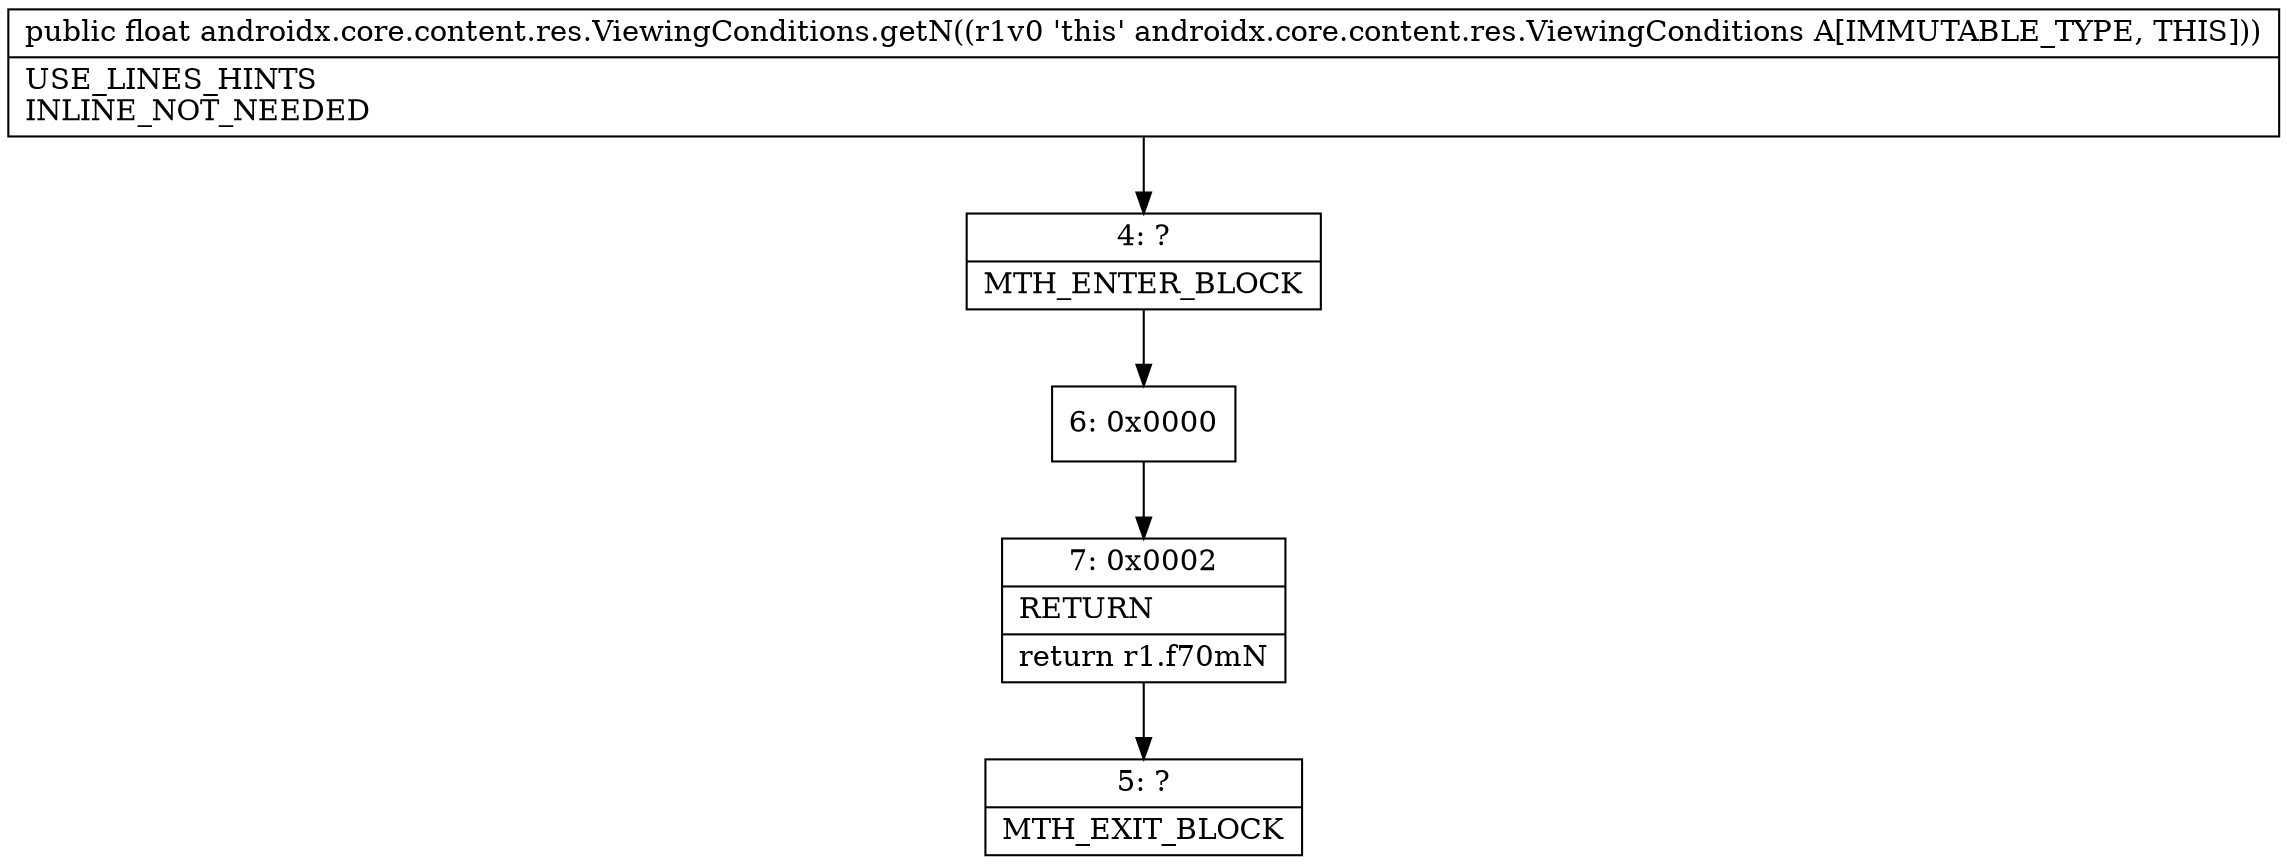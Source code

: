 digraph "CFG forandroidx.core.content.res.ViewingConditions.getN()F" {
Node_4 [shape=record,label="{4\:\ ?|MTH_ENTER_BLOCK\l}"];
Node_6 [shape=record,label="{6\:\ 0x0000}"];
Node_7 [shape=record,label="{7\:\ 0x0002|RETURN\l|return r1.f70mN\l}"];
Node_5 [shape=record,label="{5\:\ ?|MTH_EXIT_BLOCK\l}"];
MethodNode[shape=record,label="{public float androidx.core.content.res.ViewingConditions.getN((r1v0 'this' androidx.core.content.res.ViewingConditions A[IMMUTABLE_TYPE, THIS]))  | USE_LINES_HINTS\lINLINE_NOT_NEEDED\l}"];
MethodNode -> Node_4;Node_4 -> Node_6;
Node_6 -> Node_7;
Node_7 -> Node_5;
}

